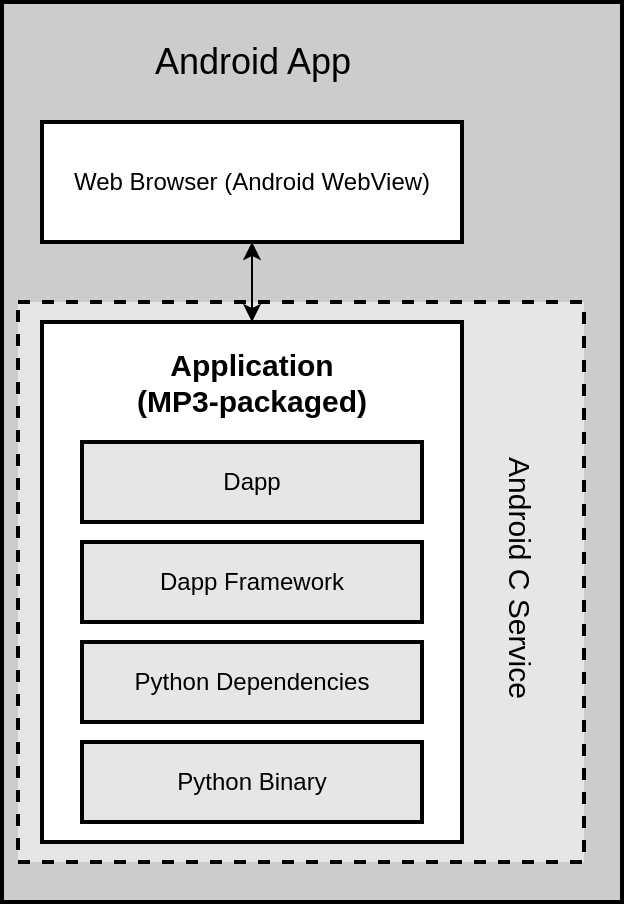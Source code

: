 <mxfile version="12.1.1" type="device" pages="1"><diagram id="v4zcZ4-gPP4Bb-21sbI4" name="Page-1"><mxGraphModel dx="1412" dy="816" grid="1" gridSize="10" guides="1" tooltips="1" connect="1" arrows="1" fold="1" page="1" pageScale="1" pageWidth="827" pageHeight="1169" math="0" shadow="0"><root><mxCell id="0"/><mxCell id="1" parent="0"/><mxCell id="DnyWUePRgkkQ3mXRHZ1B-1" value="" style="rounded=0;whiteSpace=wrap;html=1;fillColor=#CCCCCC;strokeWidth=2;" parent="1" vertex="1"><mxGeometry x="40" y="40" width="310" height="450" as="geometry"/></mxCell><mxCell id="DnyWUePRgkkQ3mXRHZ1B-12" value="" style="rounded=0;whiteSpace=wrap;html=1;strokeWidth=2;fillColor=#E6E6E6;dashed=1;" parent="1" vertex="1"><mxGeometry x="48" y="190" width="283" height="280" as="geometry"/></mxCell><mxCell id="DnyWUePRgkkQ3mXRHZ1B-2" value="&lt;font style=&quot;font-size: 18px&quot;&gt;Android App&lt;/font&gt;" style="text;html=1;strokeColor=none;fillColor=none;align=center;verticalAlign=middle;whiteSpace=wrap;rounded=0;" parent="1" vertex="1"><mxGeometry x="47.5" y="60" width="235" height="20" as="geometry"/></mxCell><mxCell id="DnyWUePRgkkQ3mXRHZ1B-3" value="Web Browser (Android WebView)" style="rounded=0;whiteSpace=wrap;html=1;strokeWidth=2;fillColor=#FFFFFF;" parent="1" vertex="1"><mxGeometry x="60" y="100" width="210" height="60" as="geometry"/></mxCell><mxCell id="DnyWUePRgkkQ3mXRHZ1B-4" value="" style="rounded=0;whiteSpace=wrap;html=1;strokeWidth=2;fillColor=#FFFFFF;" parent="1" vertex="1"><mxGeometry x="60" y="200" width="210" height="260" as="geometry"/></mxCell><mxCell id="DnyWUePRgkkQ3mXRHZ1B-5" value="&lt;font style=&quot;font-size: 15px&quot;&gt;&lt;b&gt;Application &lt;br&gt;(MP3-packaged)&lt;/b&gt;&lt;/font&gt;" style="text;html=1;strokeColor=none;fillColor=none;align=center;verticalAlign=middle;whiteSpace=wrap;rounded=0;" parent="1" vertex="1"><mxGeometry x="80" y="220" width="170" height="20" as="geometry"/></mxCell><mxCell id="DnyWUePRgkkQ3mXRHZ1B-7" value="Python Binary" style="rounded=0;whiteSpace=wrap;html=1;strokeWidth=2;fillColor=#E6E6E6;" parent="1" vertex="1"><mxGeometry x="80" y="410" width="170" height="40" as="geometry"/></mxCell><mxCell id="DnyWUePRgkkQ3mXRHZ1B-8" value="Python Dependencies" style="rounded=0;whiteSpace=wrap;html=1;strokeWidth=2;fillColor=#E6E6E6;" parent="1" vertex="1"><mxGeometry x="80" y="360" width="170" height="40" as="geometry"/></mxCell><mxCell id="DnyWUePRgkkQ3mXRHZ1B-9" value="Dapp Framework" style="rounded=0;whiteSpace=wrap;html=1;strokeWidth=2;fillColor=#E6E6E6;" parent="1" vertex="1"><mxGeometry x="80" y="310" width="170" height="40" as="geometry"/></mxCell><mxCell id="DnyWUePRgkkQ3mXRHZ1B-10" value="Dapp" style="rounded=0;whiteSpace=wrap;html=1;strokeWidth=2;fillColor=#E6E6E6;" parent="1" vertex="1"><mxGeometry x="80" y="260" width="170" height="40" as="geometry"/></mxCell><mxCell id="DnyWUePRgkkQ3mXRHZ1B-11" value="" style="endArrow=classic;startArrow=classic;html=1;entryX=0.5;entryY=1;entryDx=0;entryDy=0;exitX=0.5;exitY=0;exitDx=0;exitDy=0;" parent="1" source="DnyWUePRgkkQ3mXRHZ1B-4" target="DnyWUePRgkkQ3mXRHZ1B-3" edge="1"><mxGeometry width="50" height="50" relative="1" as="geometry"><mxPoint x="40" y="540" as="sourcePoint"/><mxPoint x="90" y="490" as="targetPoint"/></mxGeometry></mxCell><mxCell id="DnyWUePRgkkQ3mXRHZ1B-13" value="&lt;font style=&quot;font-size: 15px&quot;&gt;Android C Service&lt;/font&gt;" style="text;html=1;strokeColor=none;fillColor=none;align=center;verticalAlign=middle;whiteSpace=wrap;rounded=0;dashed=1;rotation=90;" parent="1" vertex="1"><mxGeometry x="172" y="309" width="255" height="38" as="geometry"/></mxCell></root></mxGraphModel></diagram></mxfile>